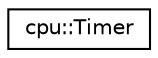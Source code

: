 digraph "Graphical Class Hierarchy"
{
 // LATEX_PDF_SIZE
  edge [fontname="Helvetica",fontsize="10",labelfontname="Helvetica",labelfontsize="10"];
  node [fontname="Helvetica",fontsize="10",shape=record];
  rankdir="LR";
  Node0 [label="cpu::Timer",height=0.2,width=0.4,color="black", fillcolor="white", style="filled",URL="$classcpu_1_1Timer.html",tooltip=" "];
}
